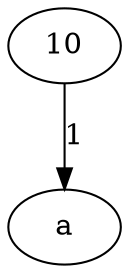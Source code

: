 Digraph G{
const0 [label=10, att1=const];
"a_1" [label="a", att1=var, att2=loc, att3=int ];
const0->"a_1" [label=1, ord=1];
}